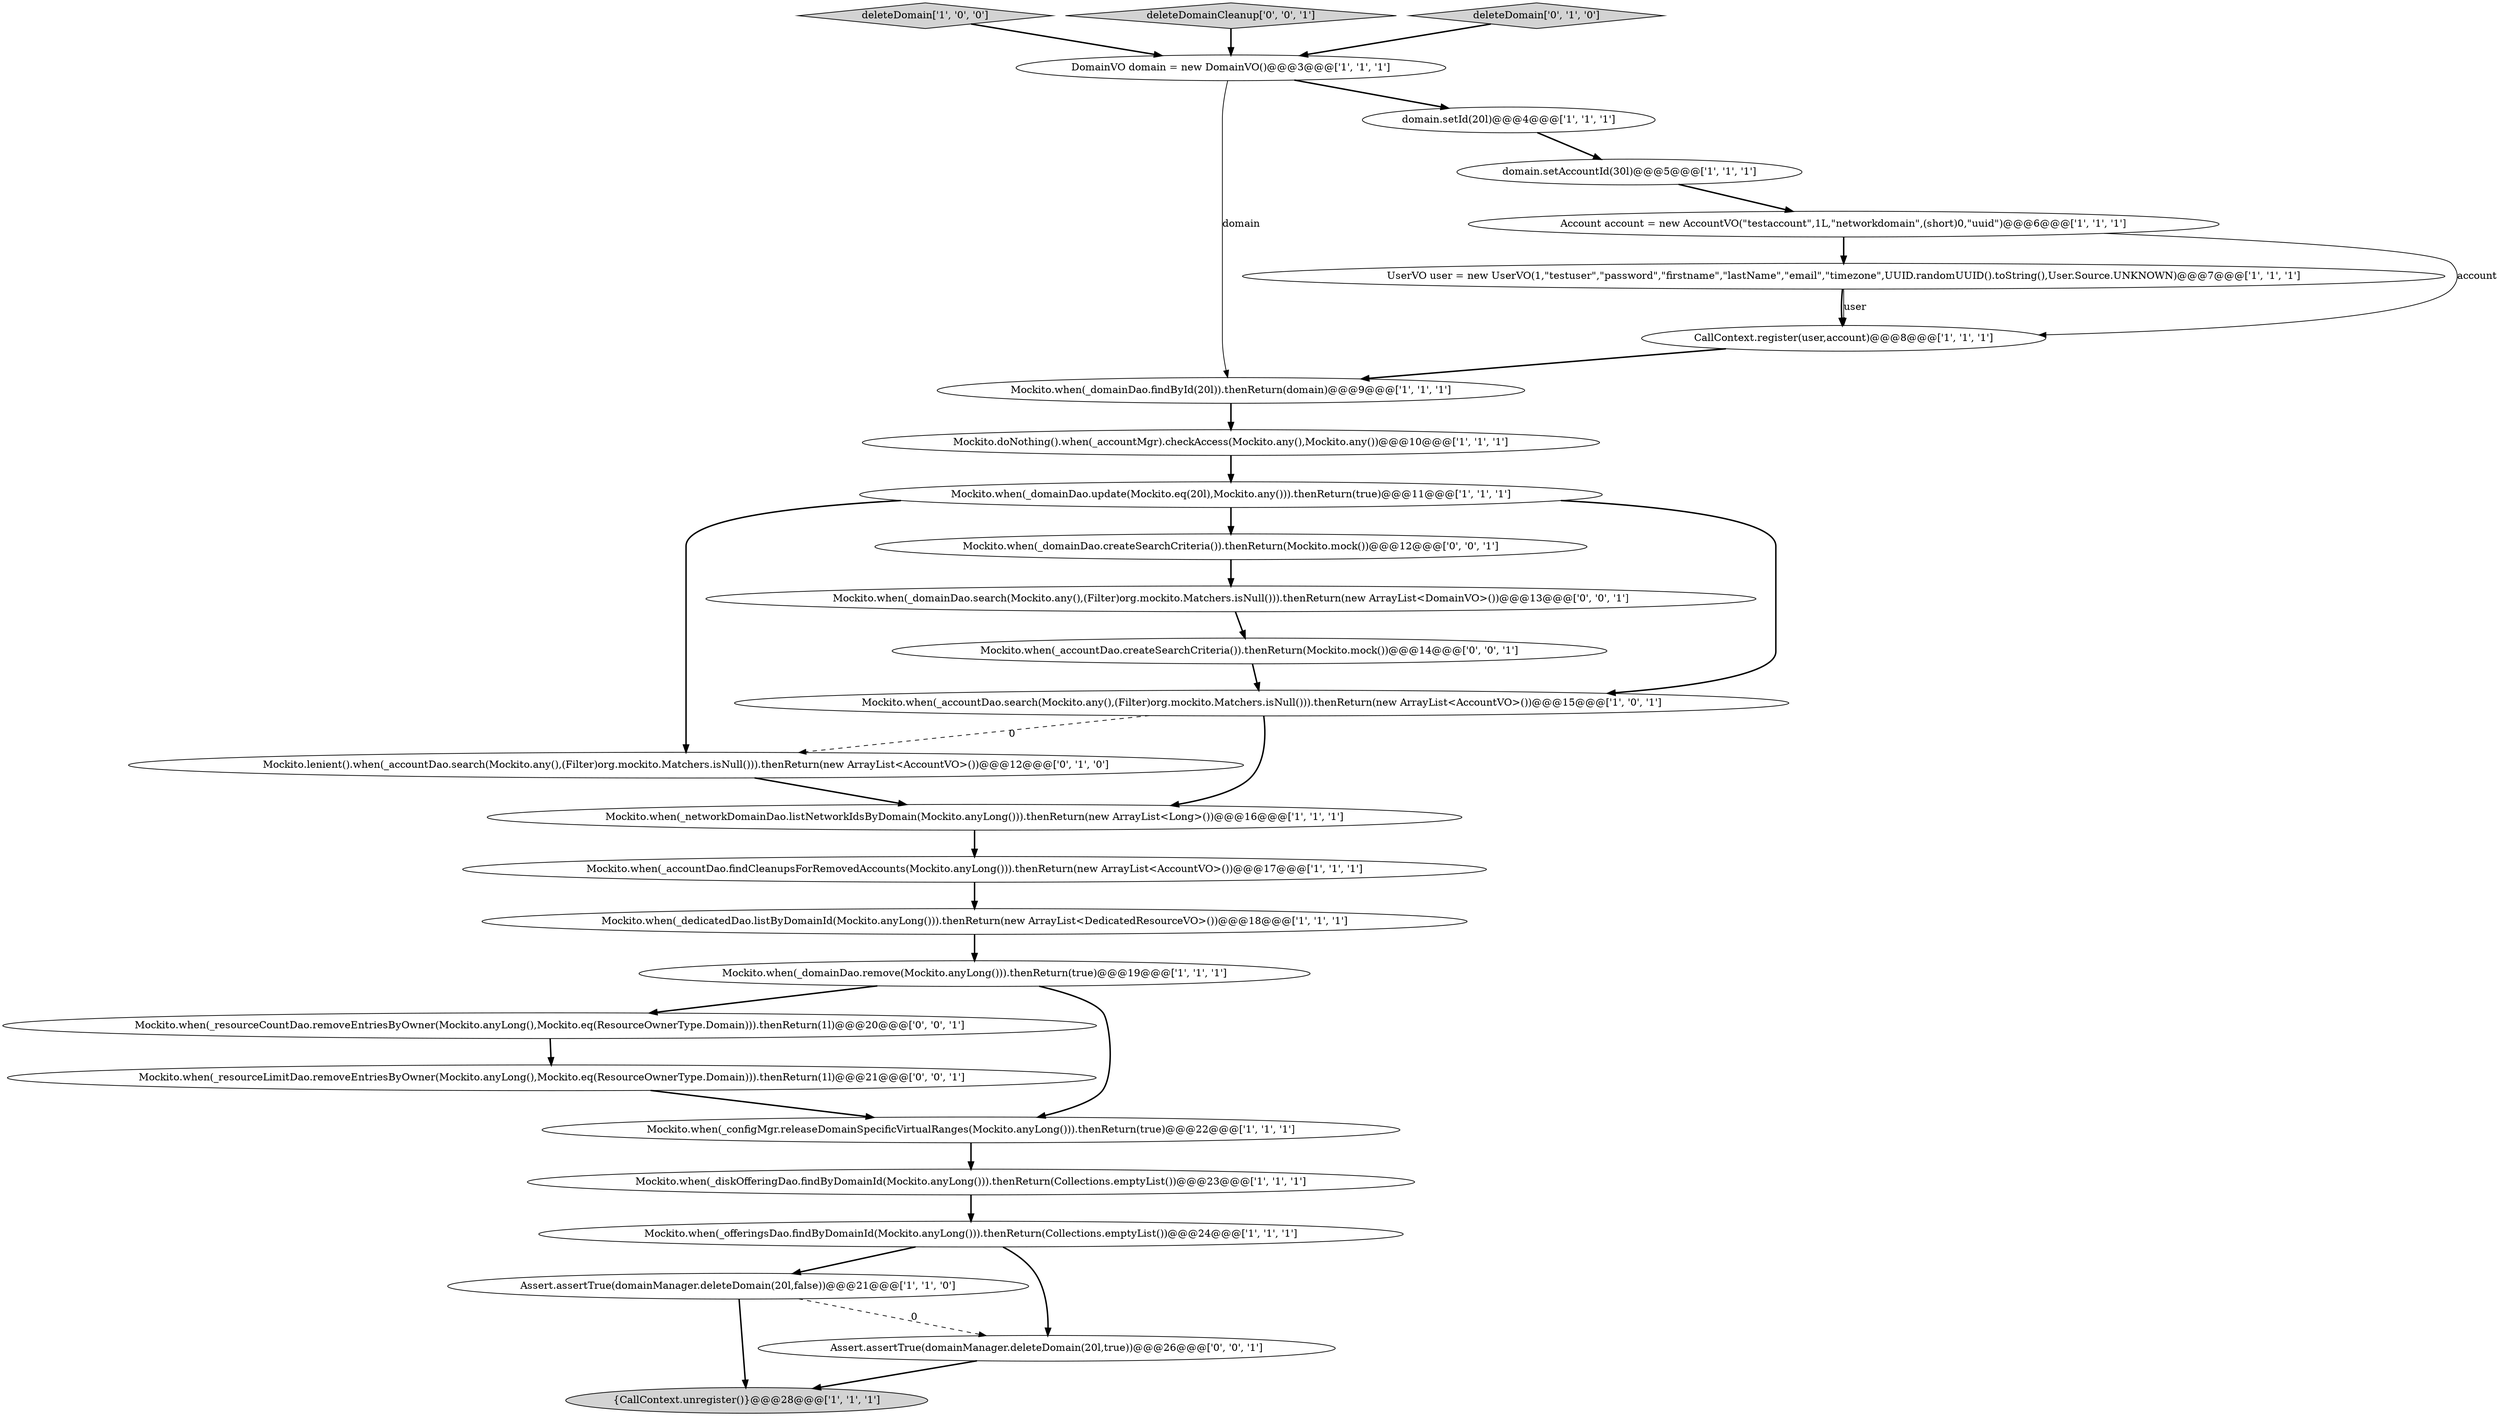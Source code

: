 digraph {
8 [style = filled, label = "Assert.assertTrue(domainManager.deleteDomain(20l,false))@@@21@@@['1', '1', '0']", fillcolor = white, shape = ellipse image = "AAA0AAABBB1BBB"];
19 [style = filled, label = "deleteDomain['1', '0', '0']", fillcolor = lightgray, shape = diamond image = "AAA0AAABBB1BBB"];
5 [style = filled, label = "Mockito.doNothing().when(_accountMgr).checkAccess(Mockito.any(),Mockito.any())@@@10@@@['1', '1', '1']", fillcolor = white, shape = ellipse image = "AAA0AAABBB1BBB"];
1 [style = filled, label = "Mockito.when(_networkDomainDao.listNetworkIdsByDomain(Mockito.anyLong())).thenReturn(new ArrayList<Long>())@@@16@@@['1', '1', '1']", fillcolor = white, shape = ellipse image = "AAA0AAABBB1BBB"];
24 [style = filled, label = "Assert.assertTrue(domainManager.deleteDomain(20l,true))@@@26@@@['0', '0', '1']", fillcolor = white, shape = ellipse image = "AAA0AAABBB3BBB"];
25 [style = filled, label = "Mockito.when(_domainDao.search(Mockito.any(),(Filter)org.mockito.Matchers.isNull())).thenReturn(new ArrayList<DomainVO>())@@@13@@@['0', '0', '1']", fillcolor = white, shape = ellipse image = "AAA0AAABBB3BBB"];
3 [style = filled, label = "Mockito.when(_offeringsDao.findByDomainId(Mockito.anyLong())).thenReturn(Collections.emptyList())@@@24@@@['1', '1', '1']", fillcolor = white, shape = ellipse image = "AAA0AAABBB1BBB"];
16 [style = filled, label = "Mockito.when(_domainDao.update(Mockito.eq(20l),Mockito.any())).thenReturn(true)@@@11@@@['1', '1', '1']", fillcolor = white, shape = ellipse image = "AAA0AAABBB1BBB"];
20 [style = filled, label = "Mockito.lenient().when(_accountDao.search(Mockito.any(),(Filter)org.mockito.Matchers.isNull())).thenReturn(new ArrayList<AccountVO>())@@@12@@@['0', '1', '0']", fillcolor = white, shape = ellipse image = "AAA1AAABBB2BBB"];
18 [style = filled, label = "{CallContext.unregister()}@@@28@@@['1', '1', '1']", fillcolor = lightgray, shape = ellipse image = "AAA0AAABBB1BBB"];
11 [style = filled, label = "Mockito.when(_dedicatedDao.listByDomainId(Mockito.anyLong())).thenReturn(new ArrayList<DedicatedResourceVO>())@@@18@@@['1', '1', '1']", fillcolor = white, shape = ellipse image = "AAA0AAABBB1BBB"];
23 [style = filled, label = "Mockito.when(_resourceCountDao.removeEntriesByOwner(Mockito.anyLong(),Mockito.eq(ResourceOwnerType.Domain))).thenReturn(1l)@@@20@@@['0', '0', '1']", fillcolor = white, shape = ellipse image = "AAA0AAABBB3BBB"];
26 [style = filled, label = "Mockito.when(_accountDao.createSearchCriteria()).thenReturn(Mockito.mock())@@@14@@@['0', '0', '1']", fillcolor = white, shape = ellipse image = "AAA0AAABBB3BBB"];
22 [style = filled, label = "Mockito.when(_domainDao.createSearchCriteria()).thenReturn(Mockito.mock())@@@12@@@['0', '0', '1']", fillcolor = white, shape = ellipse image = "AAA0AAABBB3BBB"];
28 [style = filled, label = "Mockito.when(_resourceLimitDao.removeEntriesByOwner(Mockito.anyLong(),Mockito.eq(ResourceOwnerType.Domain))).thenReturn(1l)@@@21@@@['0', '0', '1']", fillcolor = white, shape = ellipse image = "AAA0AAABBB3BBB"];
27 [style = filled, label = "deleteDomainCleanup['0', '0', '1']", fillcolor = lightgray, shape = diamond image = "AAA0AAABBB3BBB"];
13 [style = filled, label = "Mockito.when(_accountDao.search(Mockito.any(),(Filter)org.mockito.Matchers.isNull())).thenReturn(new ArrayList<AccountVO>())@@@15@@@['1', '0', '1']", fillcolor = white, shape = ellipse image = "AAA0AAABBB1BBB"];
14 [style = filled, label = "Mockito.when(_diskOfferingDao.findByDomainId(Mockito.anyLong())).thenReturn(Collections.emptyList())@@@23@@@['1', '1', '1']", fillcolor = white, shape = ellipse image = "AAA0AAABBB1BBB"];
10 [style = filled, label = "Mockito.when(_configMgr.releaseDomainSpecificVirtualRanges(Mockito.anyLong())).thenReturn(true)@@@22@@@['1', '1', '1']", fillcolor = white, shape = ellipse image = "AAA0AAABBB1BBB"];
0 [style = filled, label = "DomainVO domain = new DomainVO()@@@3@@@['1', '1', '1']", fillcolor = white, shape = ellipse image = "AAA0AAABBB1BBB"];
12 [style = filled, label = "Mockito.when(_domainDao.findById(20l)).thenReturn(domain)@@@9@@@['1', '1', '1']", fillcolor = white, shape = ellipse image = "AAA0AAABBB1BBB"];
4 [style = filled, label = "domain.setAccountId(30l)@@@5@@@['1', '1', '1']", fillcolor = white, shape = ellipse image = "AAA0AAABBB1BBB"];
15 [style = filled, label = "Account account = new AccountVO(\"testaccount\",1L,\"networkdomain\",(short)0,\"uuid\")@@@6@@@['1', '1', '1']", fillcolor = white, shape = ellipse image = "AAA0AAABBB1BBB"];
21 [style = filled, label = "deleteDomain['0', '1', '0']", fillcolor = lightgray, shape = diamond image = "AAA0AAABBB2BBB"];
7 [style = filled, label = "Mockito.when(_domainDao.remove(Mockito.anyLong())).thenReturn(true)@@@19@@@['1', '1', '1']", fillcolor = white, shape = ellipse image = "AAA0AAABBB1BBB"];
2 [style = filled, label = "domain.setId(20l)@@@4@@@['1', '1', '1']", fillcolor = white, shape = ellipse image = "AAA0AAABBB1BBB"];
9 [style = filled, label = "CallContext.register(user,account)@@@8@@@['1', '1', '1']", fillcolor = white, shape = ellipse image = "AAA0AAABBB1BBB"];
17 [style = filled, label = "Mockito.when(_accountDao.findCleanupsForRemovedAccounts(Mockito.anyLong())).thenReturn(new ArrayList<AccountVO>())@@@17@@@['1', '1', '1']", fillcolor = white, shape = ellipse image = "AAA0AAABBB1BBB"];
6 [style = filled, label = "UserVO user = new UserVO(1,\"testuser\",\"password\",\"firstname\",\"lastName\",\"email\",\"timezone\",UUID.randomUUID().toString(),User.Source.UNKNOWN)@@@7@@@['1', '1', '1']", fillcolor = white, shape = ellipse image = "AAA0AAABBB1BBB"];
7->23 [style = bold, label=""];
3->24 [style = bold, label=""];
2->4 [style = bold, label=""];
14->3 [style = bold, label=""];
26->13 [style = bold, label=""];
24->18 [style = bold, label=""];
6->9 [style = solid, label="user"];
7->10 [style = bold, label=""];
25->26 [style = bold, label=""];
27->0 [style = bold, label=""];
8->24 [style = dashed, label="0"];
19->0 [style = bold, label=""];
16->22 [style = bold, label=""];
16->13 [style = bold, label=""];
15->6 [style = bold, label=""];
20->1 [style = bold, label=""];
11->7 [style = bold, label=""];
6->9 [style = bold, label=""];
8->18 [style = bold, label=""];
12->5 [style = bold, label=""];
22->25 [style = bold, label=""];
1->17 [style = bold, label=""];
3->8 [style = bold, label=""];
17->11 [style = bold, label=""];
13->1 [style = bold, label=""];
16->20 [style = bold, label=""];
13->20 [style = dashed, label="0"];
28->10 [style = bold, label=""];
23->28 [style = bold, label=""];
0->2 [style = bold, label=""];
4->15 [style = bold, label=""];
21->0 [style = bold, label=""];
5->16 [style = bold, label=""];
10->14 [style = bold, label=""];
15->9 [style = solid, label="account"];
9->12 [style = bold, label=""];
0->12 [style = solid, label="domain"];
}
